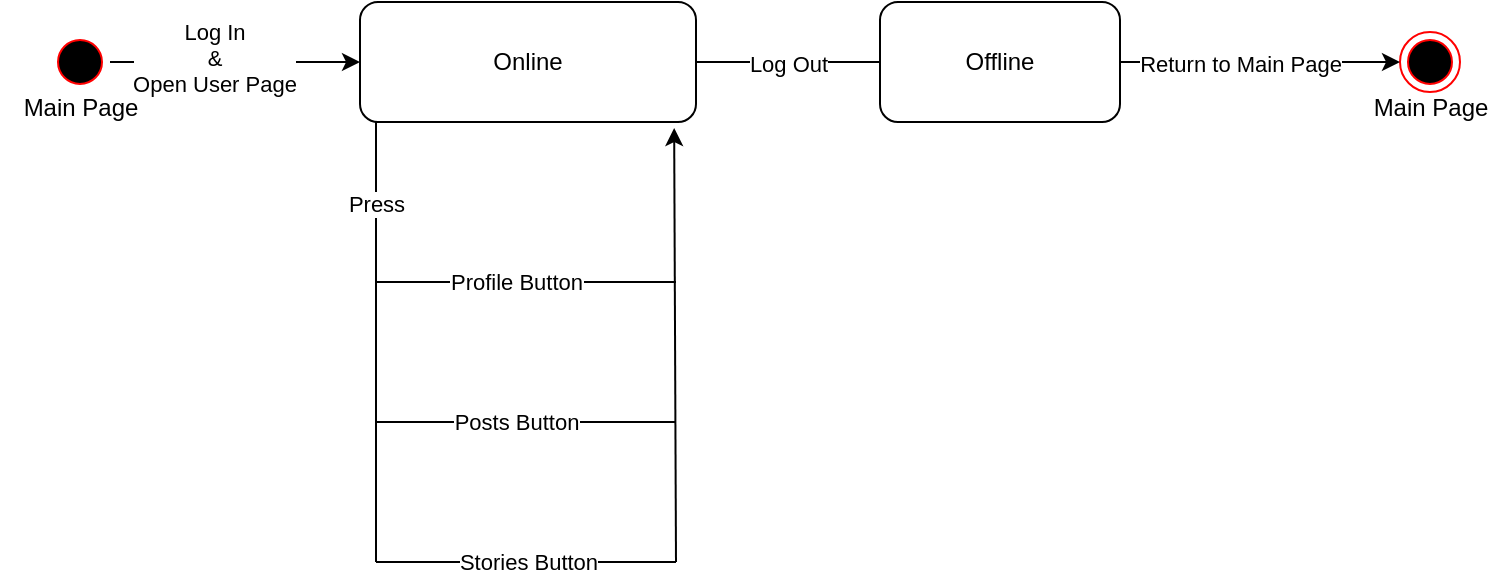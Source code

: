 <mxfile version="24.9.3">
  <diagram name="Page-1" id="G2bVK49X2XWENdSSJcSW">
    <mxGraphModel dx="880" dy="434" grid="1" gridSize="10" guides="1" tooltips="1" connect="1" arrows="1" fold="1" page="1" pageScale="1" pageWidth="827" pageHeight="1169" math="0" shadow="0">
      <root>
        <mxCell id="0" />
        <mxCell id="1" parent="0" />
        <mxCell id="Nie33L1LGUIJ3v2TZJb5-2" value="" style="ellipse;html=1;shape=endState;fillColor=#000000;strokeColor=#ff0000;" vertex="1" parent="1">
          <mxGeometry x="762" y="135" width="30" height="30" as="geometry" />
        </mxCell>
        <mxCell id="Nie33L1LGUIJ3v2TZJb5-4" value="Online" style="rounded=1;whiteSpace=wrap;html=1;" vertex="1" parent="1">
          <mxGeometry x="242" y="120" width="168" height="60" as="geometry" />
        </mxCell>
        <mxCell id="Nie33L1LGUIJ3v2TZJb5-5" value="" style="ellipse;html=1;shape=startState;fillColor=#000000;strokeColor=#ff0000;" vertex="1" parent="1">
          <mxGeometry x="87" y="135" width="30" height="30" as="geometry" />
        </mxCell>
        <mxCell id="Nie33L1LGUIJ3v2TZJb5-7" value="" style="endArrow=classic;html=1;rounded=0;exitX=1;exitY=0.5;exitDx=0;exitDy=0;entryX=0;entryY=0.5;entryDx=0;entryDy=0;" edge="1" parent="1" source="Nie33L1LGUIJ3v2TZJb5-5" target="Nie33L1LGUIJ3v2TZJb5-4">
          <mxGeometry width="50" height="50" relative="1" as="geometry">
            <mxPoint x="82" y="310" as="sourcePoint" />
            <mxPoint x="132" y="260" as="targetPoint" />
          </mxGeometry>
        </mxCell>
        <mxCell id="Nie33L1LGUIJ3v2TZJb5-10" value="Log In&lt;div&gt;&amp;amp;&lt;/div&gt;&lt;div&gt;Open User Page&lt;/div&gt;" style="edgeLabel;html=1;align=center;verticalAlign=middle;resizable=0;points=[];" vertex="1" connectable="0" parent="Nie33L1LGUIJ3v2TZJb5-7">
          <mxGeometry x="-0.18" y="2" relative="1" as="geometry">
            <mxPoint as="offset" />
          </mxGeometry>
        </mxCell>
        <mxCell id="Nie33L1LGUIJ3v2TZJb5-8" value="" style="endArrow=none;html=1;rounded=0;exitX=1;exitY=0.5;exitDx=0;exitDy=0;entryX=0;entryY=0.5;entryDx=0;entryDy=0;endFill=0;" edge="1" parent="1" source="Nie33L1LGUIJ3v2TZJb5-4" target="Nie33L1LGUIJ3v2TZJb5-9">
          <mxGeometry width="50" height="50" relative="1" as="geometry">
            <mxPoint x="392" y="149.5" as="sourcePoint" />
            <mxPoint x="502" y="150" as="targetPoint" />
          </mxGeometry>
        </mxCell>
        <mxCell id="Nie33L1LGUIJ3v2TZJb5-11" value="Log Out" style="edgeLabel;html=1;align=center;verticalAlign=middle;resizable=0;points=[];" vertex="1" connectable="0" parent="Nie33L1LGUIJ3v2TZJb5-8">
          <mxGeometry y="-1" relative="1" as="geometry">
            <mxPoint as="offset" />
          </mxGeometry>
        </mxCell>
        <mxCell id="Nie33L1LGUIJ3v2TZJb5-9" value="Offline" style="rounded=1;whiteSpace=wrap;html=1;" vertex="1" parent="1">
          <mxGeometry x="502" y="120" width="120" height="60" as="geometry" />
        </mxCell>
        <mxCell id="Nie33L1LGUIJ3v2TZJb5-14" value="" style="endArrow=classic;html=1;rounded=0;exitX=1;exitY=0.5;exitDx=0;exitDy=0;entryX=0;entryY=0.5;entryDx=0;entryDy=0;" edge="1" parent="1" source="Nie33L1LGUIJ3v2TZJb5-9" target="Nie33L1LGUIJ3v2TZJb5-2">
          <mxGeometry width="50" height="50" relative="1" as="geometry">
            <mxPoint x="642" y="290" as="sourcePoint" />
            <mxPoint x="692" y="240" as="targetPoint" />
          </mxGeometry>
        </mxCell>
        <mxCell id="Nie33L1LGUIJ3v2TZJb5-17" value="Return to Main Page" style="edgeLabel;html=1;align=center;verticalAlign=middle;resizable=0;points=[];" vertex="1" connectable="0" parent="Nie33L1LGUIJ3v2TZJb5-14">
          <mxGeometry x="-0.14" y="-1" relative="1" as="geometry">
            <mxPoint as="offset" />
          </mxGeometry>
        </mxCell>
        <mxCell id="Nie33L1LGUIJ3v2TZJb5-15" value="Main Page" style="text;html=1;align=center;verticalAlign=middle;resizable=0;points=[];autosize=1;strokeColor=none;fillColor=none;" vertex="1" parent="1">
          <mxGeometry x="62" y="158" width="80" height="30" as="geometry" />
        </mxCell>
        <mxCell id="Nie33L1LGUIJ3v2TZJb5-16" value="Main Page" style="text;html=1;align=center;verticalAlign=middle;resizable=0;points=[];autosize=1;strokeColor=none;fillColor=none;" vertex="1" parent="1">
          <mxGeometry x="737" y="158" width="80" height="30" as="geometry" />
        </mxCell>
        <mxCell id="Nie33L1LGUIJ3v2TZJb5-18" value="" style="endArrow=none;html=1;rounded=0;exitX=0.5;exitY=1;exitDx=0;exitDy=0;endFill=0;" edge="1" parent="1">
          <mxGeometry width="50" height="50" relative="1" as="geometry">
            <mxPoint x="250" y="180" as="sourcePoint" />
            <mxPoint x="250" y="210" as="targetPoint" />
          </mxGeometry>
        </mxCell>
        <mxCell id="Nie33L1LGUIJ3v2TZJb5-22" value="" style="endArrow=none;html=1;rounded=0;exitX=0.5;exitY=1;exitDx=0;exitDy=0;endFill=0;" edge="1" parent="1">
          <mxGeometry width="50" height="50" relative="1" as="geometry">
            <mxPoint x="250" y="210" as="sourcePoint" />
            <mxPoint x="250" y="260" as="targetPoint" />
          </mxGeometry>
        </mxCell>
        <mxCell id="Nie33L1LGUIJ3v2TZJb5-40" value="Press" style="edgeLabel;html=1;align=center;verticalAlign=middle;resizable=0;points=[];" vertex="1" connectable="0" parent="Nie33L1LGUIJ3v2TZJb5-22">
          <mxGeometry x="-0.56" relative="1" as="geometry">
            <mxPoint as="offset" />
          </mxGeometry>
        </mxCell>
        <mxCell id="Nie33L1LGUIJ3v2TZJb5-23" value="" style="endArrow=none;html=1;rounded=0;endFill=0;exitX=0;exitY=0.5;exitDx=0;exitDy=0;" edge="1" parent="1">
          <mxGeometry width="50" height="50" relative="1" as="geometry">
            <mxPoint x="376" y="260" as="sourcePoint" />
            <mxPoint x="250" y="260" as="targetPoint" />
          </mxGeometry>
        </mxCell>
        <mxCell id="Nie33L1LGUIJ3v2TZJb5-33" value="Profile Button" style="edgeLabel;html=1;align=center;verticalAlign=middle;resizable=0;points=[];" vertex="1" connectable="0" parent="Nie33L1LGUIJ3v2TZJb5-23">
          <mxGeometry x="0.333" relative="1" as="geometry">
            <mxPoint x="28" as="offset" />
          </mxGeometry>
        </mxCell>
        <mxCell id="Nie33L1LGUIJ3v2TZJb5-27" value="" style="endArrow=none;html=1;rounded=0;endFill=0;" edge="1" parent="1">
          <mxGeometry width="50" height="50" relative="1" as="geometry">
            <mxPoint x="250" y="260" as="sourcePoint" />
            <mxPoint x="250" y="330" as="targetPoint" />
          </mxGeometry>
        </mxCell>
        <mxCell id="Nie33L1LGUIJ3v2TZJb5-28" value="" style="endArrow=none;html=1;rounded=0;endFill=0;exitX=0;exitY=0.5;exitDx=0;exitDy=0;" edge="1" parent="1">
          <mxGeometry width="50" height="50" relative="1" as="geometry">
            <mxPoint x="376" y="330" as="sourcePoint" />
            <mxPoint x="250" y="330" as="targetPoint" />
          </mxGeometry>
        </mxCell>
        <mxCell id="Nie33L1LGUIJ3v2TZJb5-34" value="Posts Button" style="edgeLabel;html=1;align=center;verticalAlign=middle;resizable=0;points=[];" vertex="1" connectable="0" parent="Nie33L1LGUIJ3v2TZJb5-28">
          <mxGeometry x="0.429" relative="1" as="geometry">
            <mxPoint x="34" as="offset" />
          </mxGeometry>
        </mxCell>
        <mxCell id="Nie33L1LGUIJ3v2TZJb5-30" value="" style="endArrow=none;html=1;rounded=0;endFill=0;" edge="1" parent="1">
          <mxGeometry width="50" height="50" relative="1" as="geometry">
            <mxPoint x="250" y="330" as="sourcePoint" />
            <mxPoint x="250" y="400" as="targetPoint" />
          </mxGeometry>
        </mxCell>
        <mxCell id="Nie33L1LGUIJ3v2TZJb5-31" value="" style="endArrow=none;html=1;rounded=0;endFill=0;exitX=0;exitY=0.5;exitDx=0;exitDy=0;" edge="1" parent="1">
          <mxGeometry width="50" height="50" relative="1" as="geometry">
            <mxPoint x="376" y="400" as="sourcePoint" />
            <mxPoint x="250" y="400" as="targetPoint" />
          </mxGeometry>
        </mxCell>
        <mxCell id="Nie33L1LGUIJ3v2TZJb5-35" value="Stories Button" style="edgeLabel;html=1;align=center;verticalAlign=middle;resizable=0;points=[];" vertex="1" connectable="0" parent="Nie33L1LGUIJ3v2TZJb5-31">
          <mxGeometry x="0.524" y="1" relative="1" as="geometry">
            <mxPoint x="46" y="-1" as="offset" />
          </mxGeometry>
        </mxCell>
        <mxCell id="Nie33L1LGUIJ3v2TZJb5-36" value="" style="endArrow=classic;html=1;rounded=0;entryX=0.935;entryY=1.05;entryDx=0;entryDy=0;entryPerimeter=0;" edge="1" parent="1" target="Nie33L1LGUIJ3v2TZJb5-4">
          <mxGeometry width="50" height="50" relative="1" as="geometry">
            <mxPoint x="400" y="400" as="sourcePoint" />
            <mxPoint x="440" y="360" as="targetPoint" />
          </mxGeometry>
        </mxCell>
        <mxCell id="Nie33L1LGUIJ3v2TZJb5-37" value="" style="endArrow=none;html=1;rounded=0;exitX=1;exitY=0.5;exitDx=0;exitDy=0;" edge="1" parent="1">
          <mxGeometry width="50" height="50" relative="1" as="geometry">
            <mxPoint x="366" y="400" as="sourcePoint" />
            <mxPoint x="400" y="400" as="targetPoint" />
          </mxGeometry>
        </mxCell>
        <mxCell id="Nie33L1LGUIJ3v2TZJb5-38" value="" style="endArrow=none;html=1;rounded=0;exitX=1;exitY=0.5;exitDx=0;exitDy=0;" edge="1" parent="1">
          <mxGeometry width="50" height="50" relative="1" as="geometry">
            <mxPoint x="366" y="330" as="sourcePoint" />
            <mxPoint x="400" y="330" as="targetPoint" />
          </mxGeometry>
        </mxCell>
        <mxCell id="Nie33L1LGUIJ3v2TZJb5-39" value="" style="endArrow=none;html=1;rounded=0;entryX=1;entryY=0.5;entryDx=0;entryDy=0;" edge="1" parent="1">
          <mxGeometry width="50" height="50" relative="1" as="geometry">
            <mxPoint x="400" y="260" as="sourcePoint" />
            <mxPoint x="366" y="260" as="targetPoint" />
          </mxGeometry>
        </mxCell>
      </root>
    </mxGraphModel>
  </diagram>
</mxfile>

